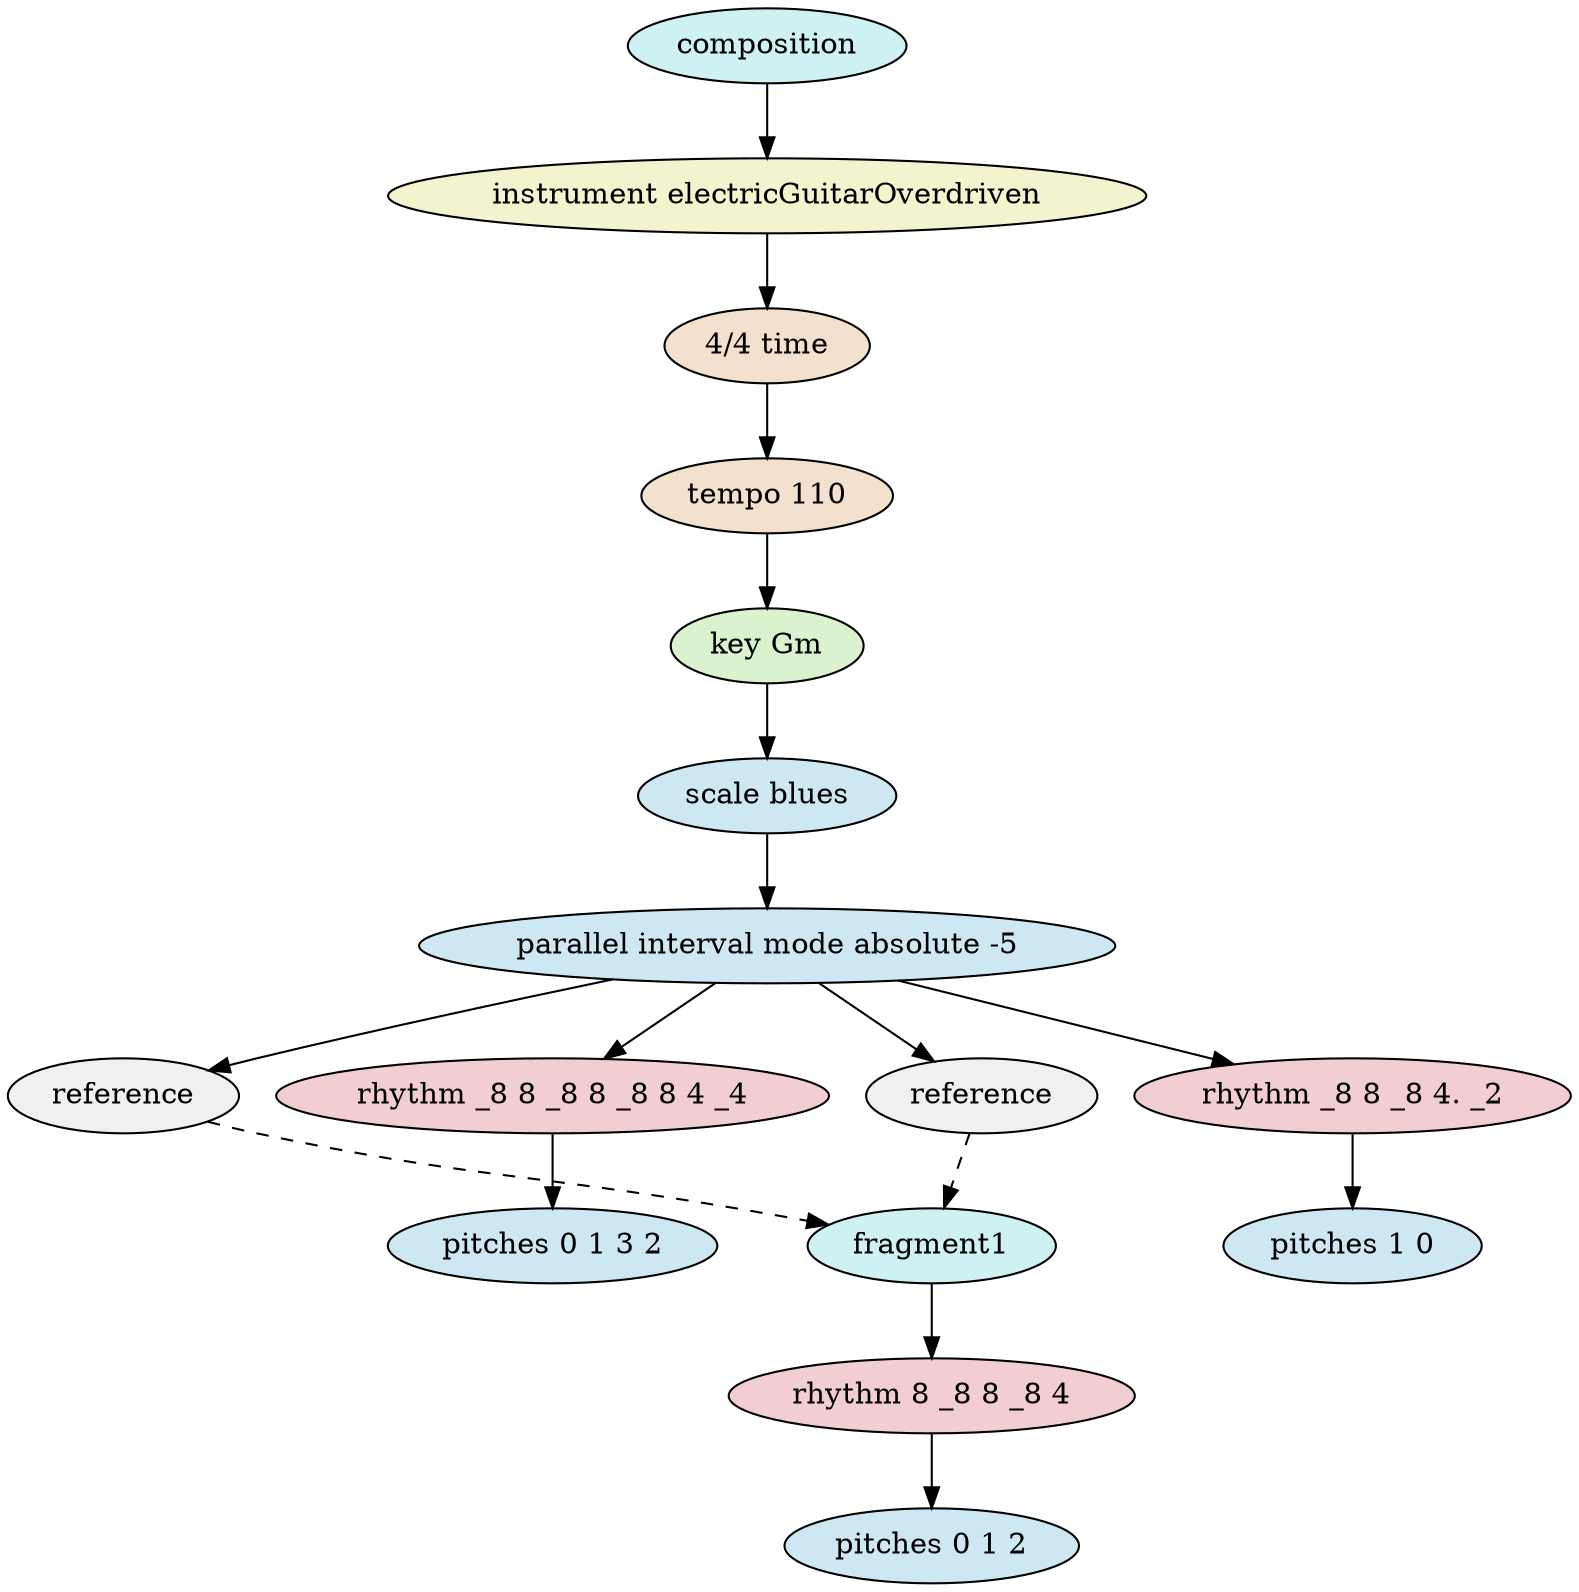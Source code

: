 digraph compositionModel {
    graph [ordering="out"];
    n0 [fillcolor="#cef2f3",style="filled",label="composition"];
    n1 [fillcolor="#f3f3ce",style="filled",label="instrument electricGuitarOverdriven"];
    n0 -> n1;
    n2 [fillcolor="#f3e1ce",style="filled",label="4/4 time"];
    n1 -> n2;
    n3 [fillcolor="#f3e1ce",style="filled",label="tempo 110"];
    n2 -> n3;
    n4 [fillcolor="#daf3ce",style="filled",label="key Gm"];
    n3 -> n4;
    n5 [fillcolor="#cee8f3",style="filled",label="scale blues"];
    n4 -> n5;
    n6 [fillcolor="#cee8f3",style="filled",label="parallel interval mode absolute -5"];
    n5 -> n6;
    n7 [fillcolor="#f0f0f0",style="filled",label="reference"];
    n6 -> n7;
    n8 [fillcolor="#f3ced0",style="filled",label="rhythm _8 8 _8 8 _8 8 4 _4"];
    n6 -> n8;
    n9 [fillcolor="#cee8f3",style="filled",label="pitches 0 1 3 2"];
    n8 -> n9;
    n10 [fillcolor="#f0f0f0",style="filled",label="reference"];
    n6 -> n10;
    n11 [fillcolor="#f3ced0",style="filled",label="rhythm _8 8 _8 4. _2"];
    n6 -> n11;
    n12 [fillcolor="#cee8f3",style="filled",label="pitches 1 0"];
    n11 -> n12;
    n13 [fillcolor="#cef2f3",style="filled",label="fragment1"];
    n14 [fillcolor="#f3ced0",style="filled",label="rhythm 8 _8 8 _8 4"];
    n13 -> n14;
    n15 [fillcolor="#cee8f3",style="filled",label="pitches 0 1 2"];
    n14 -> n15;
    n7 -> n13 [style="dashed"];
    n10 -> n13 [style="dashed"];
}
